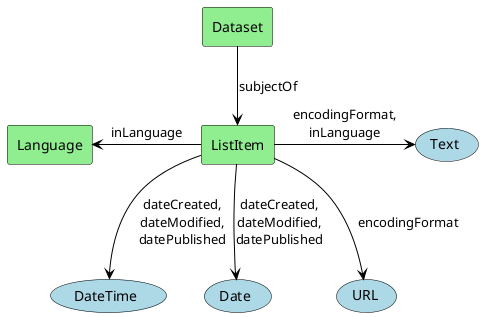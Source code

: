 @startuml

!define Class agent
!define Property usecase

skinparam Property {
BackgroundColor LightBlue
BorderColor Black
  ArrowColor Black
  linetype Ortho
}

skinparam Class {
BackgroundColor LightGreen
BorderColor Black
ArrowColor Black
linetype Ortho
}

Class Dataset
Class ListItem
Class Language


Dataset -down-> ListItem : "subjectOf"

ListItem -down-> (DateTime) : "dateCreated,\ndateModified,\ndatePublished"

ListItem -down-> (Date) : "dateCreated,\ndateModified,\ndatePublished"

ListItem -right-> (Text) : "encodingFormat,\ninLanguage"

ListItem --> (URL) : "encodingFormat"

ListItem -left-> Language : "inLanguage"




@enduml
